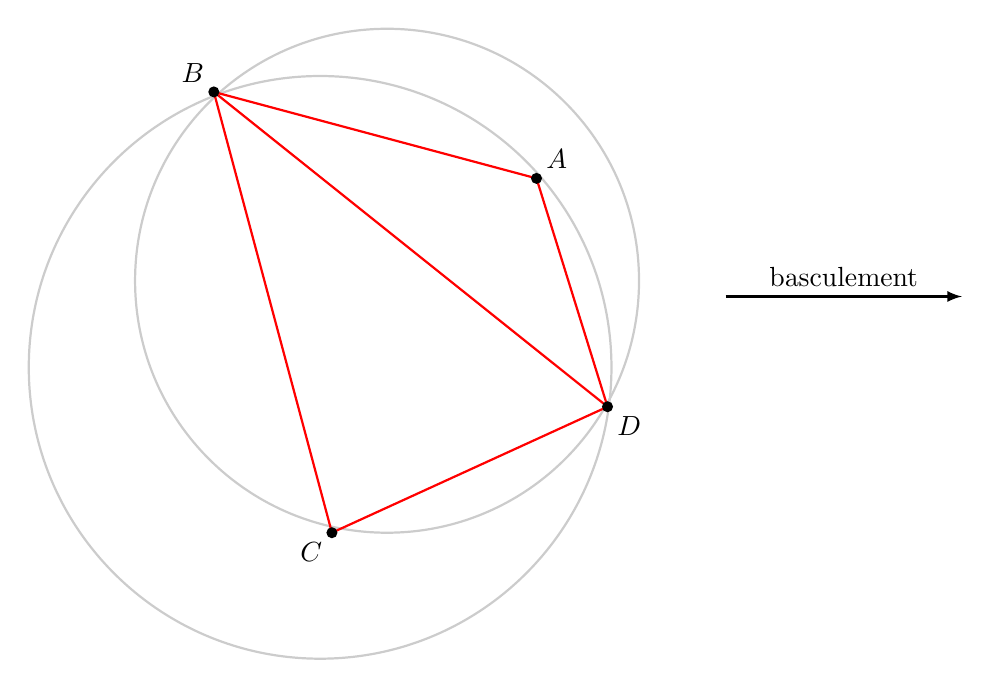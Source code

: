 \begin{tikzpicture}

\tikzstyle{line} = [draw,  thick]
\tikzstyle{point} = [black]

\def\R{3}

\coordinate (O) at (0,0);
\coordinate (A) at (30:\R);
\coordinate (B) at (120:\R);
\coordinate (C) at (-90:\R);
\coordinate (D) at (3.5,-1.4);


\def\RR{2.7}
\coordinate (OO) at (1,-0.8);

%\draw[line,black!20] (O) circle (\R);
%\draw[line,black!20] (1,-0.6) circle (2.6);

\draw[line,black!20] (-0.15,-0.9) circle (3.7);
\draw[line,black!20] (0.7,0.2) circle (3.2);


\draw[line,red] (A)--(B)--(C)--(D)--cycle;
\draw[line,red] (B)--(D);
%\draw[line,red] (A)--(C);





\foreach \point/\position in {A/above right,B/above left,C/below left,D/below right}{
  \fill[point] (\point) circle (2pt) node[\position]{$\point$};
}


\draw[->,>=latex,thick] (5,0)--++(3,0) node[midway, above]{basculement};


% \draw (O)--($(A)!0.5!(B)$) -- ([turn]0:1cm);
% \draw (O)--($(A)!0.5!(C)$) -- ([turn]0:1cm);
% \draw (O)--($(B)!0.5!(C)$) -- ([turn]0:1cm);


\end{tikzpicture}